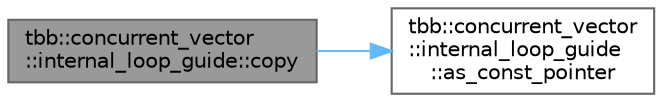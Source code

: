 digraph "tbb::concurrent_vector::internal_loop_guide::copy"
{
 // LATEX_PDF_SIZE
  bgcolor="transparent";
  edge [fontname=Helvetica,fontsize=10,labelfontname=Helvetica,labelfontsize=10];
  node [fontname=Helvetica,fontsize=10,shape=box,height=0.2,width=0.4];
  rankdir="LR";
  Node1 [id="Node000001",label="tbb::concurrent_vector\l::internal_loop_guide::copy",height=0.2,width=0.4,color="gray40", fillcolor="grey60", style="filled", fontcolor="black",tooltip=" "];
  Node1 -> Node2 [id="edge2_Node000001_Node000002",color="steelblue1",style="solid",tooltip=" "];
  Node2 [id="Node000002",label="tbb::concurrent_vector\l::internal_loop_guide\l::as_const_pointer",height=0.2,width=0.4,color="grey40", fillcolor="white", style="filled",URL="$classtbb_1_1concurrent__vector_1_1internal__loop__guide.html#aeaeda685ddd2fa517dae8d1183585b0c",tooltip=" "];
}
